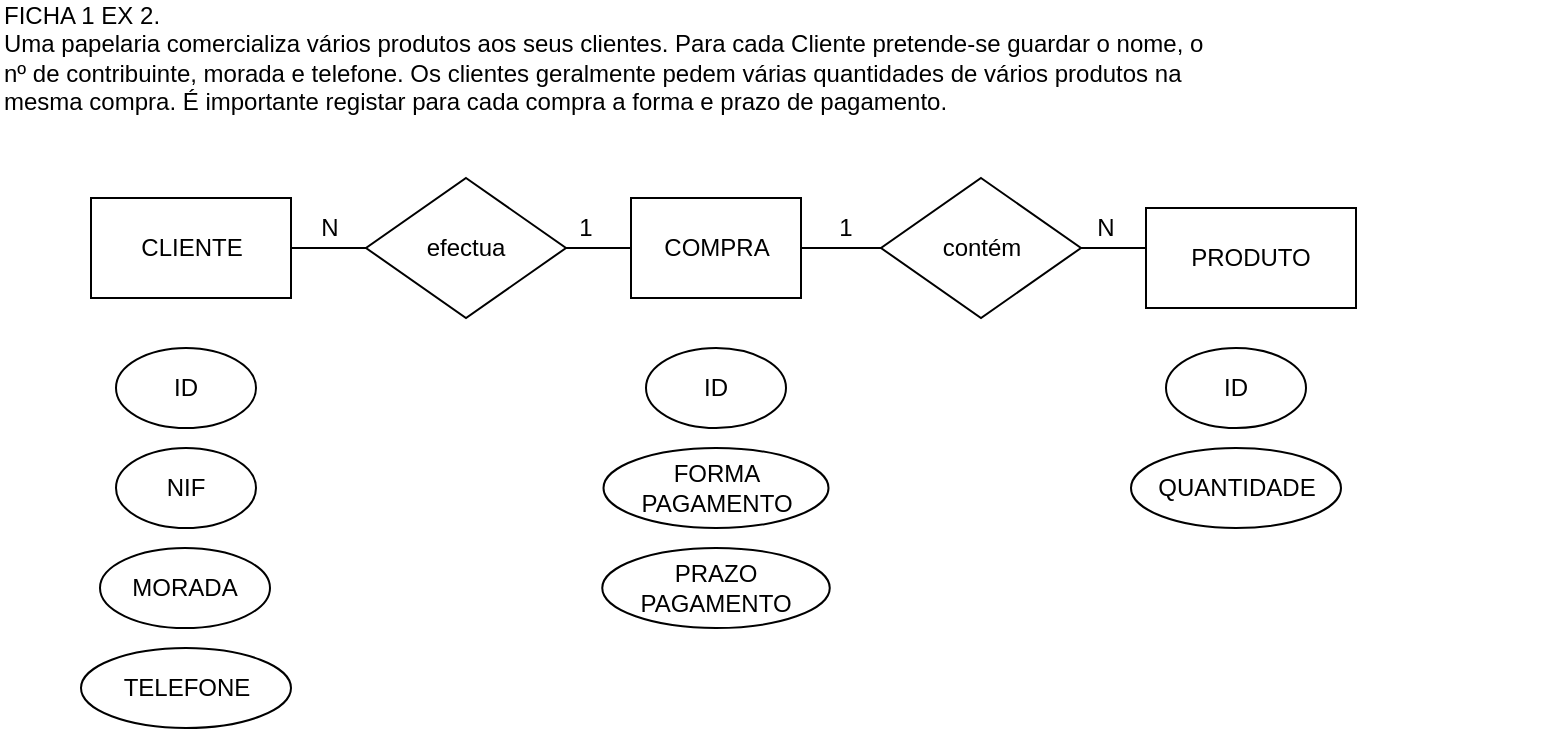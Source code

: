 <mxfile version="22.0.8" type="github">
  <diagram name="Página-1" id="dEJGY9LAbtKT8eE1fh9m">
    <mxGraphModel dx="956" dy="535" grid="1" gridSize="10" guides="1" tooltips="1" connect="1" arrows="1" fold="1" page="1" pageScale="1" pageWidth="827" pageHeight="1169" math="0" shadow="0">
      <root>
        <mxCell id="0" />
        <mxCell id="1" parent="0" />
        <mxCell id="2c84H_mFhP0OiNRYd1Ep-6" value="ID" style="ellipse;whiteSpace=wrap;html=1;" parent="1" vertex="1">
          <mxGeometry x="105" y="220" width="70" height="40" as="geometry" />
        </mxCell>
        <mxCell id="2c84H_mFhP0OiNRYd1Ep-7" value="NIF" style="ellipse;whiteSpace=wrap;html=1;" parent="1" vertex="1">
          <mxGeometry x="105" y="270" width="70" height="40" as="geometry" />
        </mxCell>
        <mxCell id="2c84H_mFhP0OiNRYd1Ep-8" value="MORADA" style="ellipse;whiteSpace=wrap;html=1;" parent="1" vertex="1">
          <mxGeometry x="97" y="320" width="85" height="40" as="geometry" />
        </mxCell>
        <mxCell id="2c84H_mFhP0OiNRYd1Ep-9" value="ID" style="ellipse;whiteSpace=wrap;html=1;" parent="1" vertex="1">
          <mxGeometry x="370" y="220" width="70" height="40" as="geometry" />
        </mxCell>
        <mxCell id="2c84H_mFhP0OiNRYd1Ep-10" value="FORMA PAGAMENTO" style="ellipse;whiteSpace=wrap;html=1;" parent="1" vertex="1">
          <mxGeometry x="348.75" y="270" width="112.5" height="40" as="geometry" />
        </mxCell>
        <mxCell id="2c84H_mFhP0OiNRYd1Ep-11" value="ID" style="ellipse;whiteSpace=wrap;html=1;" parent="1" vertex="1">
          <mxGeometry x="630" y="220" width="70" height="40" as="geometry" />
        </mxCell>
        <mxCell id="2c84H_mFhP0OiNRYd1Ep-12" value="QUANTIDADE" style="ellipse;whiteSpace=wrap;html=1;" parent="1" vertex="1">
          <mxGeometry x="612.5" y="270" width="105" height="40" as="geometry" />
        </mxCell>
        <mxCell id="2c84H_mFhP0OiNRYd1Ep-25" value="" style="endArrow=none;html=1;rounded=0;" parent="1" edge="1">
          <mxGeometry width="50" height="50" relative="1" as="geometry">
            <mxPoint x="200" y="170" as="sourcePoint" />
            <mxPoint x="340" y="170" as="targetPoint" />
          </mxGeometry>
        </mxCell>
        <mxCell id="2c84H_mFhP0OiNRYd1Ep-1" value="CLIENTE" style="rounded=0;whiteSpace=wrap;html=1;" parent="1" vertex="1">
          <mxGeometry x="92.5" y="145" width="100" height="50" as="geometry" />
        </mxCell>
        <mxCell id="2c84H_mFhP0OiNRYd1Ep-37" value="N" style="text;html=1;strokeColor=none;fillColor=none;align=center;verticalAlign=middle;whiteSpace=wrap;rounded=0;" parent="1" vertex="1">
          <mxGeometry x="182" y="145" width="60" height="30" as="geometry" />
        </mxCell>
        <mxCell id="2c84H_mFhP0OiNRYd1Ep-38" value="1" style="text;html=1;strokeColor=none;fillColor=none;align=center;verticalAlign=middle;whiteSpace=wrap;rounded=0;" parent="1" vertex="1">
          <mxGeometry x="310" y="145" width="60" height="30" as="geometry" />
        </mxCell>
        <mxCell id="sN6ll9Y3iF8QySrxCl4U-2" value="&lt;div style=&quot;&quot;&gt;&lt;span style=&quot;background-color: initial;&quot;&gt;FICHA 1 EX 2.&amp;nbsp;&lt;/span&gt;&lt;/div&gt;&lt;div style=&quot;&quot;&gt;&lt;span style=&quot;background-color: initial;&quot;&gt;Uma papelaria comercializa vários produtos aos seus clientes. Para cada Cliente pretende-se guardar o nome, o&lt;/span&gt;&lt;/div&gt;nº de contribuinte, morada e telefone. Os clientes geralmente pedem várias quantidades de vários produtos na &lt;br&gt;mesma compra. É importante registar para cada compra a forma e prazo de pagamento." style="text;html=1;strokeColor=none;fillColor=none;align=left;verticalAlign=middle;whiteSpace=wrap;rounded=0;" vertex="1" parent="1">
          <mxGeometry x="47" y="60" width="780" height="30" as="geometry" />
        </mxCell>
        <mxCell id="sN6ll9Y3iF8QySrxCl4U-3" value="TELEFONE" style="ellipse;whiteSpace=wrap;html=1;" vertex="1" parent="1">
          <mxGeometry x="87.5" y="370" width="105" height="40" as="geometry" />
        </mxCell>
        <mxCell id="sN6ll9Y3iF8QySrxCl4U-4" value="PRAZO&lt;br&gt;PAGAMENTO" style="ellipse;whiteSpace=wrap;html=1;" vertex="1" parent="1">
          <mxGeometry x="348.13" y="320" width="113.75" height="40" as="geometry" />
        </mxCell>
        <mxCell id="sN6ll9Y3iF8QySrxCl4U-6" value="" style="endArrow=none;html=1;rounded=0;entryX=0.19;entryY=0.4;entryDx=0;entryDy=0;entryPerimeter=0;" edge="1" parent="1" source="2c84H_mFhP0OiNRYd1Ep-1" target="2c84H_mFhP0OiNRYd1Ep-3">
          <mxGeometry width="50" height="50" relative="1" as="geometry">
            <mxPoint x="470" y="170" as="sourcePoint" />
            <mxPoint x="605" y="169.5" as="targetPoint" />
          </mxGeometry>
        </mxCell>
        <mxCell id="sN6ll9Y3iF8QySrxCl4U-5" value="contém" style="rhombus;whiteSpace=wrap;html=1;" vertex="1" parent="1">
          <mxGeometry x="487.5" y="135" width="100" height="70" as="geometry" />
        </mxCell>
        <mxCell id="sN6ll9Y3iF8QySrxCl4U-9" value="1" style="text;html=1;strokeColor=none;fillColor=none;align=center;verticalAlign=middle;whiteSpace=wrap;rounded=0;" vertex="1" parent="1">
          <mxGeometry x="440" y="145" width="60" height="30" as="geometry" />
        </mxCell>
        <mxCell id="sN6ll9Y3iF8QySrxCl4U-10" value="N" style="text;html=1;strokeColor=none;fillColor=none;align=center;verticalAlign=middle;whiteSpace=wrap;rounded=0;" vertex="1" parent="1">
          <mxGeometry x="570" y="145" width="60" height="30" as="geometry" />
        </mxCell>
        <mxCell id="2c84H_mFhP0OiNRYd1Ep-3" value="PRODUTO" style="rounded=0;whiteSpace=wrap;html=1;" parent="1" vertex="1">
          <mxGeometry x="620" y="150" width="105" height="50" as="geometry" />
        </mxCell>
        <mxCell id="2c84H_mFhP0OiNRYd1Ep-2" value="COMPRA" style="rounded=0;whiteSpace=wrap;html=1;" parent="1" vertex="1">
          <mxGeometry x="362.5" y="145" width="85" height="50" as="geometry" />
        </mxCell>
        <mxCell id="2c84H_mFhP0OiNRYd1Ep-26" value="efectua" style="rhombus;whiteSpace=wrap;html=1;" parent="1" vertex="1">
          <mxGeometry x="230" y="135" width="100" height="70" as="geometry" />
        </mxCell>
      </root>
    </mxGraphModel>
  </diagram>
</mxfile>

